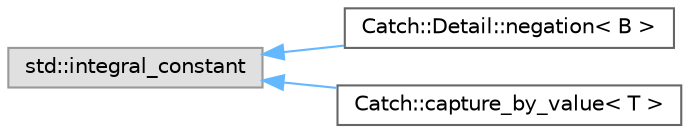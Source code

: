 digraph "Graphical Class Hierarchy"
{
 // LATEX_PDF_SIZE
  bgcolor="transparent";
  edge [fontname=Helvetica,fontsize=10,labelfontname=Helvetica,labelfontsize=10];
  node [fontname=Helvetica,fontsize=10,shape=box,height=0.2,width=0.4];
  rankdir="LR";
  Node0 [id="Node000000",label="std::integral_constant",height=0.2,width=0.4,color="grey60", fillcolor="#E0E0E0", style="filled",tooltip=" "];
  Node0 -> Node1 [id="edge67_Node000000_Node000001",dir="back",color="steelblue1",style="solid",tooltip=" "];
  Node1 [id="Node000001",label="Catch::Detail::negation\< B \>",height=0.2,width=0.4,color="grey40", fillcolor="white", style="filled",URL="$structCatch_1_1Detail_1_1negation.html",tooltip=" "];
  Node0 -> Node2 [id="edge68_Node000000_Node000002",dir="back",color="steelblue1",style="solid",tooltip=" "];
  Node2 [id="Node000002",label="Catch::capture_by_value\< T \>",height=0.2,width=0.4,color="grey40", fillcolor="white", style="filled",URL="$structCatch_1_1capture__by__value.html",tooltip=" "];
}
